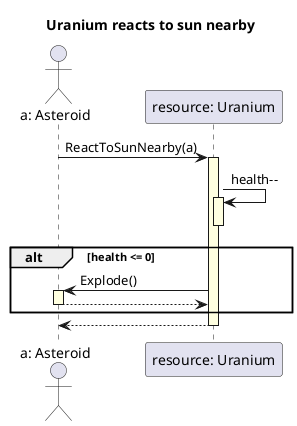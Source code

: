 @startuml Uranium explodes
skinparam SequenceLifeLineBackgroundColor LightYellow

title Uranium reacts to sun nearby

actor "a: Asteroid" as a
participant "resource: Uranium" as res

a -> res ++: ReactToSunNearby(a)
res -> res ++: health--
deactivate res
alt health <= 0
    res -> a ++: Explode()
    a --> res --
end

res --> a --

@enduml